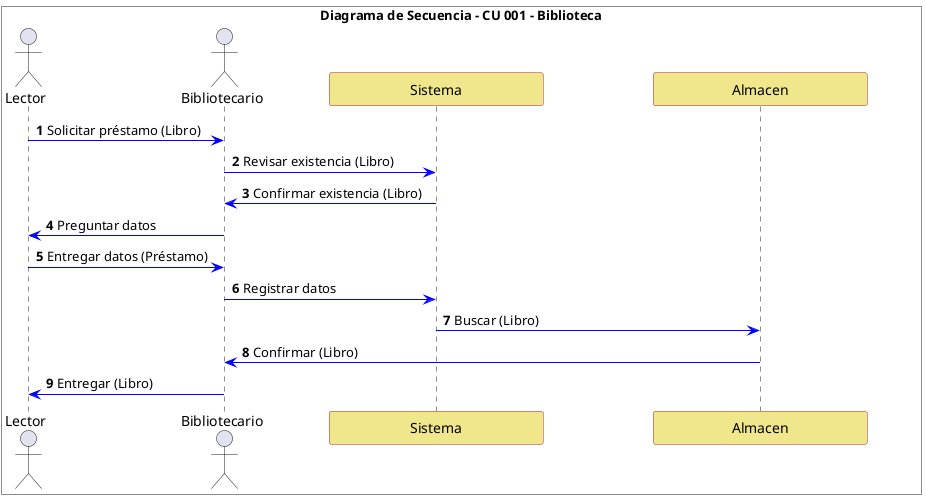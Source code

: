 @startuml
autonumber
skinparam MinClassWidth 200
skinparam ParticipantPadding 50
skinparam sequence {
    ParticipantBorderColor brown
    ParticipantBackgroundColor khaki
}
box "Diagrama de Secuencia - CU 001 - Biblioteca" #White
actor "Lector"
actor "Bibliotecario"
participant "Sistema"
participant "Almacen"

"Lector" [#0000FF]-> "Bibliotecario" : Solicitar préstamo (Libro)
"Bibliotecario" [#0000FF]-> "Sistema" : Revisar existencia (Libro)
"Sistema" [#0000FF]-> "Bibliotecario" : Confirmar existencia (Libro)
"Bibliotecario" [#0000FF]-> "Lector" : Preguntar datos
"Lector" [#0000FF]-> "Bibliotecario" : Entregar datos (Préstamo)
"Bibliotecario" [#0000FF]-> "Sistema" : Registrar datos
"Sistema" [#0000FF]-> "Almacen" : Buscar (Libro)
"Almacen" [#0000FF]-> "Bibliotecario" : Confirmar (Libro)
"Bibliotecario" [#0000FF]-> "Lector" : Entregar (Libro)
end box

@endum
@enduml